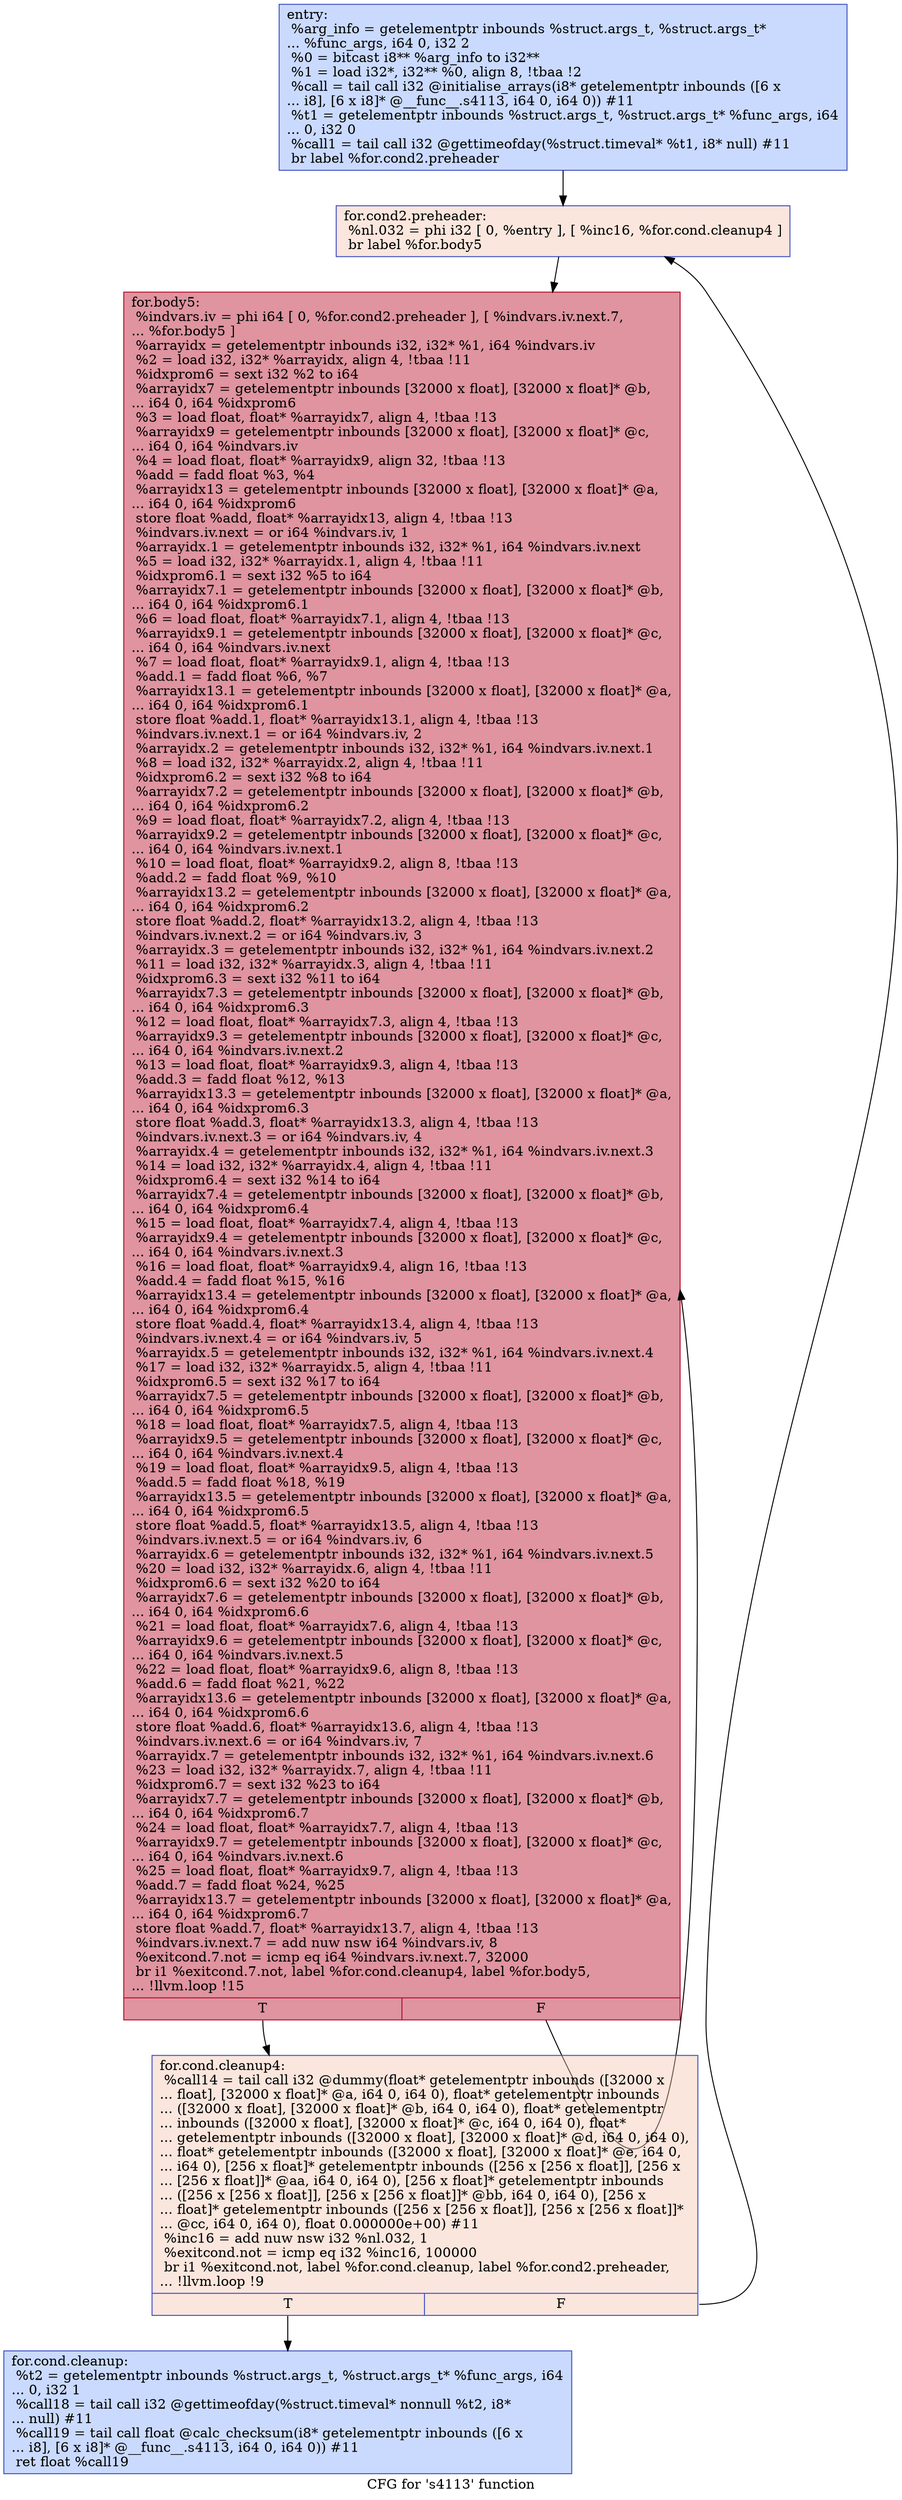 digraph "CFG for 's4113' function" {
	label="CFG for 's4113' function";

	Node0x564c93c9d250 [shape=record,color="#3d50c3ff", style=filled, fillcolor="#88abfd70",label="{entry:\l  %arg_info = getelementptr inbounds %struct.args_t, %struct.args_t*\l... %func_args, i64 0, i32 2\l  %0 = bitcast i8** %arg_info to i32**\l  %1 = load i32*, i32** %0, align 8, !tbaa !2\l  %call = tail call i32 @initialise_arrays(i8* getelementptr inbounds ([6 x\l... i8], [6 x i8]* @__func__.s4113, i64 0, i64 0)) #11\l  %t1 = getelementptr inbounds %struct.args_t, %struct.args_t* %func_args, i64\l... 0, i32 0\l  %call1 = tail call i32 @gettimeofday(%struct.timeval* %t1, i8* null) #11\l  br label %for.cond2.preheader\l}"];
	Node0x564c93c9d250 -> Node0x564c93c9d8e0;
	Node0x564c93c9d8e0 [shape=record,color="#3d50c3ff", style=filled, fillcolor="#f3c7b170",label="{for.cond2.preheader:                              \l  %nl.032 = phi i32 [ 0, %entry ], [ %inc16, %for.cond.cleanup4 ]\l  br label %for.body5\l}"];
	Node0x564c93c9d8e0 -> Node0x564c93c9db10;
	Node0x564c93c9dc30 [shape=record,color="#3d50c3ff", style=filled, fillcolor="#88abfd70",label="{for.cond.cleanup:                                 \l  %t2 = getelementptr inbounds %struct.args_t, %struct.args_t* %func_args, i64\l... 0, i32 1\l  %call18 = tail call i32 @gettimeofday(%struct.timeval* nonnull %t2, i8*\l... null) #11\l  %call19 = tail call float @calc_checksum(i8* getelementptr inbounds ([6 x\l... i8], [6 x i8]* @__func__.s4113, i64 0, i64 0)) #11\l  ret float %call19\l}"];
	Node0x564c93c9da00 [shape=record,color="#3d50c3ff", style=filled, fillcolor="#f3c7b170",label="{for.cond.cleanup4:                                \l  %call14 = tail call i32 @dummy(float* getelementptr inbounds ([32000 x\l... float], [32000 x float]* @a, i64 0, i64 0), float* getelementptr inbounds\l... ([32000 x float], [32000 x float]* @b, i64 0, i64 0), float* getelementptr\l... inbounds ([32000 x float], [32000 x float]* @c, i64 0, i64 0), float*\l... getelementptr inbounds ([32000 x float], [32000 x float]* @d, i64 0, i64 0),\l... float* getelementptr inbounds ([32000 x float], [32000 x float]* @e, i64 0,\l... i64 0), [256 x float]* getelementptr inbounds ([256 x [256 x float]], [256 x\l... [256 x float]]* @aa, i64 0, i64 0), [256 x float]* getelementptr inbounds\l... ([256 x [256 x float]], [256 x [256 x float]]* @bb, i64 0, i64 0), [256 x\l... float]* getelementptr inbounds ([256 x [256 x float]], [256 x [256 x float]]*\l... @cc, i64 0, i64 0), float 0.000000e+00) #11\l  %inc16 = add nuw nsw i32 %nl.032, 1\l  %exitcond.not = icmp eq i32 %inc16, 100000\l  br i1 %exitcond.not, label %for.cond.cleanup, label %for.cond2.preheader,\l... !llvm.loop !9\l|{<s0>T|<s1>F}}"];
	Node0x564c93c9da00:s0 -> Node0x564c93c9dc30;
	Node0x564c93c9da00:s1 -> Node0x564c93c9d8e0;
	Node0x564c93c9db10 [shape=record,color="#b70d28ff", style=filled, fillcolor="#b70d2870",label="{for.body5:                                        \l  %indvars.iv = phi i64 [ 0, %for.cond2.preheader ], [ %indvars.iv.next.7,\l... %for.body5 ]\l  %arrayidx = getelementptr inbounds i32, i32* %1, i64 %indvars.iv\l  %2 = load i32, i32* %arrayidx, align 4, !tbaa !11\l  %idxprom6 = sext i32 %2 to i64\l  %arrayidx7 = getelementptr inbounds [32000 x float], [32000 x float]* @b,\l... i64 0, i64 %idxprom6\l  %3 = load float, float* %arrayidx7, align 4, !tbaa !13\l  %arrayidx9 = getelementptr inbounds [32000 x float], [32000 x float]* @c,\l... i64 0, i64 %indvars.iv\l  %4 = load float, float* %arrayidx9, align 32, !tbaa !13\l  %add = fadd float %3, %4\l  %arrayidx13 = getelementptr inbounds [32000 x float], [32000 x float]* @a,\l... i64 0, i64 %idxprom6\l  store float %add, float* %arrayidx13, align 4, !tbaa !13\l  %indvars.iv.next = or i64 %indvars.iv, 1\l  %arrayidx.1 = getelementptr inbounds i32, i32* %1, i64 %indvars.iv.next\l  %5 = load i32, i32* %arrayidx.1, align 4, !tbaa !11\l  %idxprom6.1 = sext i32 %5 to i64\l  %arrayidx7.1 = getelementptr inbounds [32000 x float], [32000 x float]* @b,\l... i64 0, i64 %idxprom6.1\l  %6 = load float, float* %arrayidx7.1, align 4, !tbaa !13\l  %arrayidx9.1 = getelementptr inbounds [32000 x float], [32000 x float]* @c,\l... i64 0, i64 %indvars.iv.next\l  %7 = load float, float* %arrayidx9.1, align 4, !tbaa !13\l  %add.1 = fadd float %6, %7\l  %arrayidx13.1 = getelementptr inbounds [32000 x float], [32000 x float]* @a,\l... i64 0, i64 %idxprom6.1\l  store float %add.1, float* %arrayidx13.1, align 4, !tbaa !13\l  %indvars.iv.next.1 = or i64 %indvars.iv, 2\l  %arrayidx.2 = getelementptr inbounds i32, i32* %1, i64 %indvars.iv.next.1\l  %8 = load i32, i32* %arrayidx.2, align 4, !tbaa !11\l  %idxprom6.2 = sext i32 %8 to i64\l  %arrayidx7.2 = getelementptr inbounds [32000 x float], [32000 x float]* @b,\l... i64 0, i64 %idxprom6.2\l  %9 = load float, float* %arrayidx7.2, align 4, !tbaa !13\l  %arrayidx9.2 = getelementptr inbounds [32000 x float], [32000 x float]* @c,\l... i64 0, i64 %indvars.iv.next.1\l  %10 = load float, float* %arrayidx9.2, align 8, !tbaa !13\l  %add.2 = fadd float %9, %10\l  %arrayidx13.2 = getelementptr inbounds [32000 x float], [32000 x float]* @a,\l... i64 0, i64 %idxprom6.2\l  store float %add.2, float* %arrayidx13.2, align 4, !tbaa !13\l  %indvars.iv.next.2 = or i64 %indvars.iv, 3\l  %arrayidx.3 = getelementptr inbounds i32, i32* %1, i64 %indvars.iv.next.2\l  %11 = load i32, i32* %arrayidx.3, align 4, !tbaa !11\l  %idxprom6.3 = sext i32 %11 to i64\l  %arrayidx7.3 = getelementptr inbounds [32000 x float], [32000 x float]* @b,\l... i64 0, i64 %idxprom6.3\l  %12 = load float, float* %arrayidx7.3, align 4, !tbaa !13\l  %arrayidx9.3 = getelementptr inbounds [32000 x float], [32000 x float]* @c,\l... i64 0, i64 %indvars.iv.next.2\l  %13 = load float, float* %arrayidx9.3, align 4, !tbaa !13\l  %add.3 = fadd float %12, %13\l  %arrayidx13.3 = getelementptr inbounds [32000 x float], [32000 x float]* @a,\l... i64 0, i64 %idxprom6.3\l  store float %add.3, float* %arrayidx13.3, align 4, !tbaa !13\l  %indvars.iv.next.3 = or i64 %indvars.iv, 4\l  %arrayidx.4 = getelementptr inbounds i32, i32* %1, i64 %indvars.iv.next.3\l  %14 = load i32, i32* %arrayidx.4, align 4, !tbaa !11\l  %idxprom6.4 = sext i32 %14 to i64\l  %arrayidx7.4 = getelementptr inbounds [32000 x float], [32000 x float]* @b,\l... i64 0, i64 %idxprom6.4\l  %15 = load float, float* %arrayidx7.4, align 4, !tbaa !13\l  %arrayidx9.4 = getelementptr inbounds [32000 x float], [32000 x float]* @c,\l... i64 0, i64 %indvars.iv.next.3\l  %16 = load float, float* %arrayidx9.4, align 16, !tbaa !13\l  %add.4 = fadd float %15, %16\l  %arrayidx13.4 = getelementptr inbounds [32000 x float], [32000 x float]* @a,\l... i64 0, i64 %idxprom6.4\l  store float %add.4, float* %arrayidx13.4, align 4, !tbaa !13\l  %indvars.iv.next.4 = or i64 %indvars.iv, 5\l  %arrayidx.5 = getelementptr inbounds i32, i32* %1, i64 %indvars.iv.next.4\l  %17 = load i32, i32* %arrayidx.5, align 4, !tbaa !11\l  %idxprom6.5 = sext i32 %17 to i64\l  %arrayidx7.5 = getelementptr inbounds [32000 x float], [32000 x float]* @b,\l... i64 0, i64 %idxprom6.5\l  %18 = load float, float* %arrayidx7.5, align 4, !tbaa !13\l  %arrayidx9.5 = getelementptr inbounds [32000 x float], [32000 x float]* @c,\l... i64 0, i64 %indvars.iv.next.4\l  %19 = load float, float* %arrayidx9.5, align 4, !tbaa !13\l  %add.5 = fadd float %18, %19\l  %arrayidx13.5 = getelementptr inbounds [32000 x float], [32000 x float]* @a,\l... i64 0, i64 %idxprom6.5\l  store float %add.5, float* %arrayidx13.5, align 4, !tbaa !13\l  %indvars.iv.next.5 = or i64 %indvars.iv, 6\l  %arrayidx.6 = getelementptr inbounds i32, i32* %1, i64 %indvars.iv.next.5\l  %20 = load i32, i32* %arrayidx.6, align 4, !tbaa !11\l  %idxprom6.6 = sext i32 %20 to i64\l  %arrayidx7.6 = getelementptr inbounds [32000 x float], [32000 x float]* @b,\l... i64 0, i64 %idxprom6.6\l  %21 = load float, float* %arrayidx7.6, align 4, !tbaa !13\l  %arrayidx9.6 = getelementptr inbounds [32000 x float], [32000 x float]* @c,\l... i64 0, i64 %indvars.iv.next.5\l  %22 = load float, float* %arrayidx9.6, align 8, !tbaa !13\l  %add.6 = fadd float %21, %22\l  %arrayidx13.6 = getelementptr inbounds [32000 x float], [32000 x float]* @a,\l... i64 0, i64 %idxprom6.6\l  store float %add.6, float* %arrayidx13.6, align 4, !tbaa !13\l  %indvars.iv.next.6 = or i64 %indvars.iv, 7\l  %arrayidx.7 = getelementptr inbounds i32, i32* %1, i64 %indvars.iv.next.6\l  %23 = load i32, i32* %arrayidx.7, align 4, !tbaa !11\l  %idxprom6.7 = sext i32 %23 to i64\l  %arrayidx7.7 = getelementptr inbounds [32000 x float], [32000 x float]* @b,\l... i64 0, i64 %idxprom6.7\l  %24 = load float, float* %arrayidx7.7, align 4, !tbaa !13\l  %arrayidx9.7 = getelementptr inbounds [32000 x float], [32000 x float]* @c,\l... i64 0, i64 %indvars.iv.next.6\l  %25 = load float, float* %arrayidx9.7, align 4, !tbaa !13\l  %add.7 = fadd float %24, %25\l  %arrayidx13.7 = getelementptr inbounds [32000 x float], [32000 x float]* @a,\l... i64 0, i64 %idxprom6.7\l  store float %add.7, float* %arrayidx13.7, align 4, !tbaa !13\l  %indvars.iv.next.7 = add nuw nsw i64 %indvars.iv, 8\l  %exitcond.7.not = icmp eq i64 %indvars.iv.next.7, 32000\l  br i1 %exitcond.7.not, label %for.cond.cleanup4, label %for.body5,\l... !llvm.loop !15\l|{<s0>T|<s1>F}}"];
	Node0x564c93c9db10:s0 -> Node0x564c93c9da00;
	Node0x564c93c9db10:s1 -> Node0x564c93c9db10;
}
